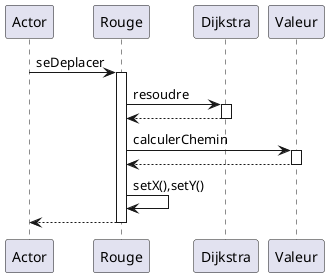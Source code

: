 @startuml
participant Actor
Actor -> Rouge : seDeplacer
activate Rouge
Rouge -> Dijkstra : resoudre
activate Dijkstra
Dijkstra --> Rouge
deactivate Dijkstra
Rouge -> Valeur : calculerChemin
activate Valeur
Valeur --> Rouge
deactivate Valeur
Rouge -> Rouge : setX(),setY()
return
@enduml